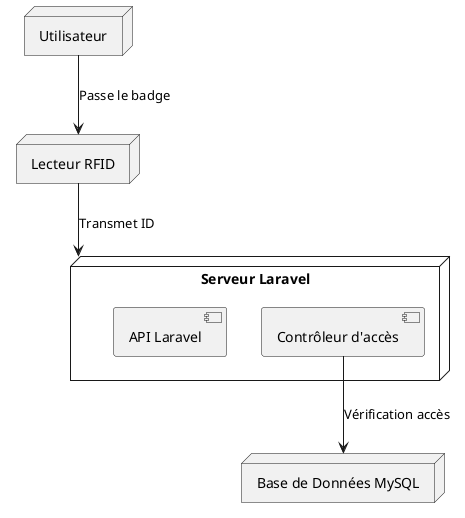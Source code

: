 @startuml diagrammeDeDeploiement
node "Utilisateur" {
}

node "Lecteur RFID" as RFID {
}

node "Serveur Laravel" as Laravel {
  component "Contrôleur d'accès" as Controleur
  component "API Laravel"
}

node "Base de Données MySQL" as BD {
}

Utilisateur --> RFID : Passe le badge
RFID --> Laravel : Transmet ID
Controleur --> BD : Vérification accès
@enduml
